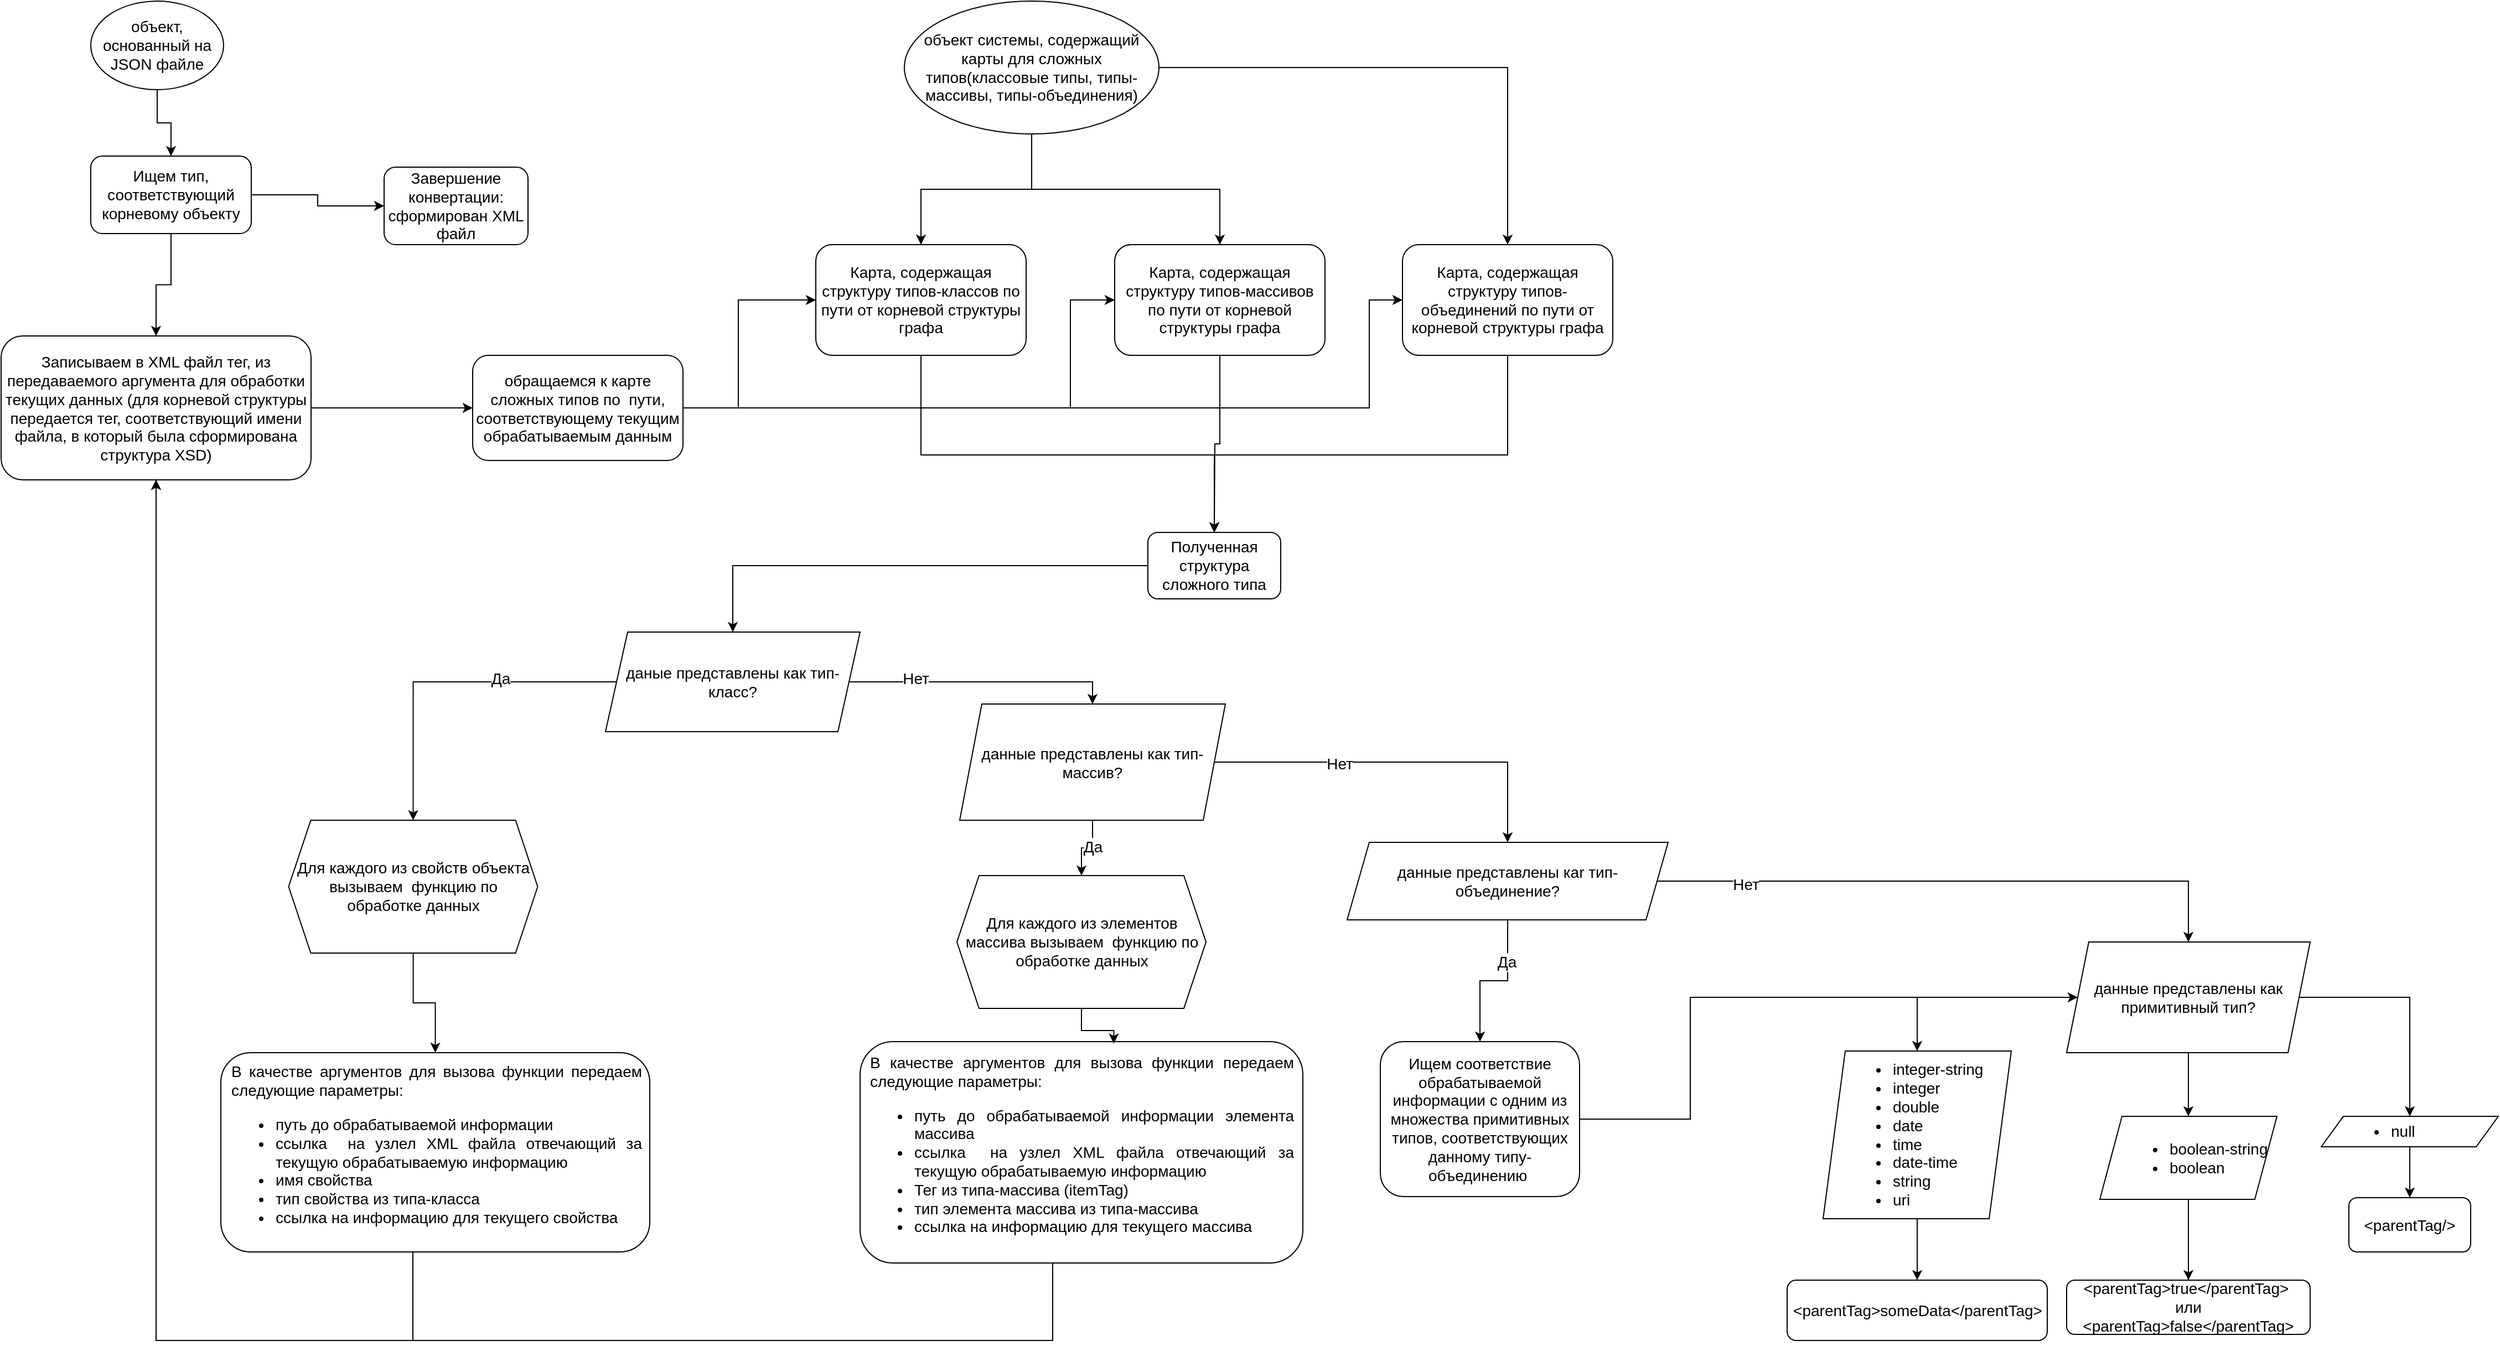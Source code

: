 <mxfile version="24.4.2" type="github">
  <diagram name="Page-1" id="19chcCCTZoaIUuIzNunD">
    <mxGraphModel dx="1436" dy="1905" grid="1" gridSize="10" guides="1" tooltips="1" connect="1" arrows="1" fold="1" page="1" pageScale="1" pageWidth="827" pageHeight="1169" math="0" shadow="0">
      <root>
        <mxCell id="0" />
        <mxCell id="1" parent="0" />
        <mxCell id="xi3BtAnc_ptn9nS7GfHm-33" style="edgeStyle=orthogonalEdgeStyle;rounded=0;orthogonalLoop=1;jettySize=auto;html=1;entryX=0.5;entryY=0;entryDx=0;entryDy=0;fontSize=14;" edge="1" parent="1" source="xi3BtAnc_ptn9nS7GfHm-2" target="xi3BtAnc_ptn9nS7GfHm-34">
          <mxGeometry relative="1" as="geometry">
            <mxPoint x="1110" y="170" as="targetPoint" />
          </mxGeometry>
        </mxCell>
        <mxCell id="xi3BtAnc_ptn9nS7GfHm-2" value="объект, основанный на JSON файле" style="ellipse;whiteSpace=wrap;html=1;fontSize=14;" vertex="1" parent="1">
          <mxGeometry x="215" y="-100" width="120" height="80" as="geometry" />
        </mxCell>
        <mxCell id="xi3BtAnc_ptn9nS7GfHm-39" style="edgeStyle=orthogonalEdgeStyle;rounded=0;orthogonalLoop=1;jettySize=auto;html=1;fontSize=14;" edge="1" parent="1" source="xi3BtAnc_ptn9nS7GfHm-32" target="xi3BtAnc_ptn9nS7GfHm-37">
          <mxGeometry relative="1" as="geometry" />
        </mxCell>
        <mxCell id="xi3BtAnc_ptn9nS7GfHm-40" style="edgeStyle=orthogonalEdgeStyle;rounded=0;orthogonalLoop=1;jettySize=auto;html=1;entryX=0.5;entryY=0;entryDx=0;entryDy=0;fontSize=14;" edge="1" parent="1" source="xi3BtAnc_ptn9nS7GfHm-32" target="xi3BtAnc_ptn9nS7GfHm-38">
          <mxGeometry relative="1" as="geometry" />
        </mxCell>
        <mxCell id="xi3BtAnc_ptn9nS7GfHm-65" style="edgeStyle=orthogonalEdgeStyle;rounded=0;orthogonalLoop=1;jettySize=auto;html=1;fontSize=14;" edge="1" parent="1" source="xi3BtAnc_ptn9nS7GfHm-32" target="xi3BtAnc_ptn9nS7GfHm-36">
          <mxGeometry relative="1" as="geometry" />
        </mxCell>
        <mxCell id="xi3BtAnc_ptn9nS7GfHm-32" value="объект системы, содержащий карты для сложных типов(классовые типы, типы-массивы, типы-объединения)" style="ellipse;whiteSpace=wrap;html=1;fontSize=14;" vertex="1" parent="1">
          <mxGeometry x="950" y="-100" width="230" height="120" as="geometry" />
        </mxCell>
        <mxCell id="xi3BtAnc_ptn9nS7GfHm-82" style="edgeStyle=orthogonalEdgeStyle;rounded=0;orthogonalLoop=1;jettySize=auto;html=1;entryX=0.5;entryY=0;entryDx=0;entryDy=0;fontSize=14;" edge="1" parent="1" source="xi3BtAnc_ptn9nS7GfHm-34" target="xi3BtAnc_ptn9nS7GfHm-81">
          <mxGeometry relative="1" as="geometry" />
        </mxCell>
        <mxCell id="xi3BtAnc_ptn9nS7GfHm-117" style="edgeStyle=orthogonalEdgeStyle;rounded=0;orthogonalLoop=1;jettySize=auto;html=1;entryX=0;entryY=0.5;entryDx=0;entryDy=0;fontSize=14;" edge="1" parent="1" source="xi3BtAnc_ptn9nS7GfHm-34" target="xi3BtAnc_ptn9nS7GfHm-118">
          <mxGeometry relative="1" as="geometry">
            <mxPoint x="490" y="80" as="targetPoint" />
          </mxGeometry>
        </mxCell>
        <mxCell id="xi3BtAnc_ptn9nS7GfHm-34" value="Ищем тип, соответствующий корневому объекту" style="rounded=1;whiteSpace=wrap;html=1;fontSize=14;" vertex="1" parent="1">
          <mxGeometry x="215" y="40" width="145" height="70" as="geometry" />
        </mxCell>
        <mxCell id="xi3BtAnc_ptn9nS7GfHm-69" style="edgeStyle=orthogonalEdgeStyle;rounded=0;orthogonalLoop=1;jettySize=auto;html=1;entryX=0.5;entryY=0;entryDx=0;entryDy=0;fontSize=14;" edge="1" parent="1" source="xi3BtAnc_ptn9nS7GfHm-36" target="xi3BtAnc_ptn9nS7GfHm-70">
          <mxGeometry relative="1" as="geometry">
            <mxPoint x="990" y="370" as="targetPoint" />
            <Array as="points">
              <mxPoint x="965" y="310" />
              <mxPoint x="1230" y="310" />
            </Array>
          </mxGeometry>
        </mxCell>
        <mxCell id="xi3BtAnc_ptn9nS7GfHm-36" value="Карта, содержащая структуру типов-классов по пути от корневой структуры графа" style="rounded=1;whiteSpace=wrap;html=1;fontSize=14;" vertex="1" parent="1">
          <mxGeometry x="870" y="120" width="190" height="100" as="geometry" />
        </mxCell>
        <mxCell id="xi3BtAnc_ptn9nS7GfHm-71" style="edgeStyle=orthogonalEdgeStyle;rounded=0;orthogonalLoop=1;jettySize=auto;html=1;fontSize=14;" edge="1" parent="1" source="xi3BtAnc_ptn9nS7GfHm-37">
          <mxGeometry relative="1" as="geometry">
            <mxPoint x="1230" y="380" as="targetPoint" />
          </mxGeometry>
        </mxCell>
        <mxCell id="xi3BtAnc_ptn9nS7GfHm-37" value="Карта, содержащая структуру типов-массивов по пути от корневой структуры графа" style="rounded=1;whiteSpace=wrap;html=1;fontSize=14;" vertex="1" parent="1">
          <mxGeometry x="1140" y="120" width="190" height="100" as="geometry" />
        </mxCell>
        <mxCell id="xi3BtAnc_ptn9nS7GfHm-73" style="edgeStyle=orthogonalEdgeStyle;rounded=0;orthogonalLoop=1;jettySize=auto;html=1;entryX=0.5;entryY=0;entryDx=0;entryDy=0;fontSize=14;" edge="1" parent="1" source="xi3BtAnc_ptn9nS7GfHm-38" target="xi3BtAnc_ptn9nS7GfHm-70">
          <mxGeometry relative="1" as="geometry">
            <Array as="points">
              <mxPoint x="1495" y="310" />
              <mxPoint x="1230" y="310" />
            </Array>
          </mxGeometry>
        </mxCell>
        <mxCell id="xi3BtAnc_ptn9nS7GfHm-38" value="Карта, содержащая структуру типов-объединений по пути от корневой структуры графа" style="rounded=1;whiteSpace=wrap;html=1;fontSize=14;" vertex="1" parent="1">
          <mxGeometry x="1400" y="120" width="190" height="100" as="geometry" />
        </mxCell>
        <mxCell id="xi3BtAnc_ptn9nS7GfHm-46" style="edgeStyle=orthogonalEdgeStyle;rounded=0;orthogonalLoop=1;jettySize=auto;html=1;entryX=0.5;entryY=0;entryDx=0;entryDy=0;fontSize=14;" edge="1" parent="1" source="xi3BtAnc_ptn9nS7GfHm-42" target="xi3BtAnc_ptn9nS7GfHm-85">
          <mxGeometry relative="1" as="geometry">
            <mxPoint x="420" y="640" as="targetPoint" />
          </mxGeometry>
        </mxCell>
        <mxCell id="xi3BtAnc_ptn9nS7GfHm-76" value="Да" style="edgeLabel;html=1;align=center;verticalAlign=middle;resizable=0;points=[];fontSize=14;" vertex="1" connectable="0" parent="xi3BtAnc_ptn9nS7GfHm-46">
          <mxGeometry x="-0.319" y="-3" relative="1" as="geometry">
            <mxPoint as="offset" />
          </mxGeometry>
        </mxCell>
        <mxCell id="xi3BtAnc_ptn9nS7GfHm-77" style="edgeStyle=orthogonalEdgeStyle;rounded=0;orthogonalLoop=1;jettySize=auto;html=1;entryX=0.5;entryY=0;entryDx=0;entryDy=0;fontSize=14;" edge="1" parent="1" source="xi3BtAnc_ptn9nS7GfHm-42" target="xi3BtAnc_ptn9nS7GfHm-43">
          <mxGeometry relative="1" as="geometry" />
        </mxCell>
        <mxCell id="xi3BtAnc_ptn9nS7GfHm-78" value="Нет" style="edgeLabel;html=1;align=center;verticalAlign=middle;resizable=0;points=[];fontSize=14;" vertex="1" connectable="0" parent="xi3BtAnc_ptn9nS7GfHm-77">
          <mxGeometry x="-0.503" y="3" relative="1" as="geometry">
            <mxPoint as="offset" />
          </mxGeometry>
        </mxCell>
        <mxCell id="xi3BtAnc_ptn9nS7GfHm-42" value="даные представлены как тип-класс?" style="shape=parallelogram;perimeter=parallelogramPerimeter;whiteSpace=wrap;html=1;fixedSize=1;fontSize=14;" vertex="1" parent="1">
          <mxGeometry x="680" y="470" width="230" height="90" as="geometry" />
        </mxCell>
        <mxCell id="xi3BtAnc_ptn9nS7GfHm-79" style="edgeStyle=orthogonalEdgeStyle;rounded=0;orthogonalLoop=1;jettySize=auto;html=1;entryX=0.5;entryY=0;entryDx=0;entryDy=0;fontSize=14;" edge="1" parent="1" source="xi3BtAnc_ptn9nS7GfHm-43" target="xi3BtAnc_ptn9nS7GfHm-63">
          <mxGeometry relative="1" as="geometry" />
        </mxCell>
        <mxCell id="xi3BtAnc_ptn9nS7GfHm-80" value="Нет" style="edgeLabel;html=1;align=center;verticalAlign=middle;resizable=0;points=[];fontSize=14;" vertex="1" connectable="0" parent="xi3BtAnc_ptn9nS7GfHm-79">
          <mxGeometry x="-0.333" y="-1" relative="1" as="geometry">
            <mxPoint as="offset" />
          </mxGeometry>
        </mxCell>
        <mxCell id="xi3BtAnc_ptn9nS7GfHm-92" style="edgeStyle=orthogonalEdgeStyle;rounded=0;orthogonalLoop=1;jettySize=auto;html=1;entryX=0.5;entryY=0;entryDx=0;entryDy=0;fontSize=14;" edge="1" parent="1" source="xi3BtAnc_ptn9nS7GfHm-43" target="xi3BtAnc_ptn9nS7GfHm-91">
          <mxGeometry relative="1" as="geometry" />
        </mxCell>
        <mxCell id="xi3BtAnc_ptn9nS7GfHm-116" value="Да" style="edgeLabel;html=1;align=center;verticalAlign=middle;resizable=0;points=[];fontSize=14;" vertex="1" connectable="0" parent="xi3BtAnc_ptn9nS7GfHm-92">
          <mxGeometry x="-0.169" y="-1" relative="1" as="geometry">
            <mxPoint as="offset" />
          </mxGeometry>
        </mxCell>
        <mxCell id="xi3BtAnc_ptn9nS7GfHm-43" value="данные представлены как тип-массив?" style="shape=parallelogram;perimeter=parallelogramPerimeter;whiteSpace=wrap;html=1;fixedSize=1;fontSize=14;" vertex="1" parent="1">
          <mxGeometry x="1000" y="535" width="240" height="105" as="geometry" />
        </mxCell>
        <mxCell id="xi3BtAnc_ptn9nS7GfHm-60" style="edgeStyle=orthogonalEdgeStyle;rounded=0;orthogonalLoop=1;jettySize=auto;html=1;entryX=0;entryY=0.5;entryDx=0;entryDy=0;fontSize=14;" edge="1" parent="1" source="xi3BtAnc_ptn9nS7GfHm-55" target="xi3BtAnc_ptn9nS7GfHm-36">
          <mxGeometry relative="1" as="geometry">
            <Array as="points">
              <mxPoint x="800" y="268" />
              <mxPoint x="800" y="170" />
            </Array>
          </mxGeometry>
        </mxCell>
        <mxCell id="xi3BtAnc_ptn9nS7GfHm-66" style="edgeStyle=orthogonalEdgeStyle;rounded=0;orthogonalLoop=1;jettySize=auto;html=1;exitX=1;exitY=0.5;exitDx=0;exitDy=0;entryX=0;entryY=0.5;entryDx=0;entryDy=0;fontSize=14;" edge="1" parent="1" source="xi3BtAnc_ptn9nS7GfHm-55" target="xi3BtAnc_ptn9nS7GfHm-37">
          <mxGeometry relative="1" as="geometry">
            <Array as="points">
              <mxPoint x="1100" y="268" />
              <mxPoint x="1100" y="170" />
            </Array>
          </mxGeometry>
        </mxCell>
        <mxCell id="xi3BtAnc_ptn9nS7GfHm-67" style="edgeStyle=orthogonalEdgeStyle;rounded=0;orthogonalLoop=1;jettySize=auto;html=1;entryX=0;entryY=0.5;entryDx=0;entryDy=0;fontSize=14;" edge="1" parent="1" source="xi3BtAnc_ptn9nS7GfHm-55" target="xi3BtAnc_ptn9nS7GfHm-38">
          <mxGeometry relative="1" as="geometry">
            <Array as="points">
              <mxPoint x="1370" y="268" />
              <mxPoint x="1370" y="170" />
            </Array>
          </mxGeometry>
        </mxCell>
        <mxCell id="xi3BtAnc_ptn9nS7GfHm-55" value="обращаемся к карте сложных типов по&amp;nbsp; пути, соответствующему текущим обрабатываемым данным" style="rounded=1;whiteSpace=wrap;html=1;fontSize=14;" vertex="1" parent="1">
          <mxGeometry x="560" y="220" width="190" height="95" as="geometry" />
        </mxCell>
        <mxCell id="xi3BtAnc_ptn9nS7GfHm-97" style="edgeStyle=orthogonalEdgeStyle;rounded=0;orthogonalLoop=1;jettySize=auto;html=1;fontSize=14;" edge="1" parent="1" source="xi3BtAnc_ptn9nS7GfHm-63" target="xi3BtAnc_ptn9nS7GfHm-96">
          <mxGeometry relative="1" as="geometry" />
        </mxCell>
        <mxCell id="xi3BtAnc_ptn9nS7GfHm-114" value="Да" style="edgeLabel;html=1;align=center;verticalAlign=middle;resizable=0;points=[];fontSize=14;" vertex="1" connectable="0" parent="xi3BtAnc_ptn9nS7GfHm-97">
          <mxGeometry x="-0.445" y="-1" relative="1" as="geometry">
            <mxPoint as="offset" />
          </mxGeometry>
        </mxCell>
        <mxCell id="xi3BtAnc_ptn9nS7GfHm-100" style="edgeStyle=orthogonalEdgeStyle;rounded=0;orthogonalLoop=1;jettySize=auto;html=1;entryX=0.5;entryY=0;entryDx=0;entryDy=0;fontSize=14;" edge="1" parent="1" source="xi3BtAnc_ptn9nS7GfHm-63" target="xi3BtAnc_ptn9nS7GfHm-101">
          <mxGeometry relative="1" as="geometry">
            <mxPoint x="1750" y="710" as="targetPoint" />
          </mxGeometry>
        </mxCell>
        <mxCell id="xi3BtAnc_ptn9nS7GfHm-115" value="Нет" style="edgeLabel;html=1;align=center;verticalAlign=middle;resizable=0;points=[];fontSize=14;" vertex="1" connectable="0" parent="xi3BtAnc_ptn9nS7GfHm-100">
          <mxGeometry x="-0.703" y="-3" relative="1" as="geometry">
            <mxPoint as="offset" />
          </mxGeometry>
        </mxCell>
        <mxCell id="xi3BtAnc_ptn9nS7GfHm-63" value="данные представлены каr тип-объединение?" style="shape=parallelogram;perimeter=parallelogramPerimeter;whiteSpace=wrap;html=1;fixedSize=1;fontSize=14;" vertex="1" parent="1">
          <mxGeometry x="1350" y="660" width="290" height="70" as="geometry" />
        </mxCell>
        <mxCell id="xi3BtAnc_ptn9nS7GfHm-75" style="edgeStyle=orthogonalEdgeStyle;rounded=0;orthogonalLoop=1;jettySize=auto;html=1;fontSize=14;" edge="1" parent="1" source="xi3BtAnc_ptn9nS7GfHm-70" target="xi3BtAnc_ptn9nS7GfHm-42">
          <mxGeometry relative="1" as="geometry" />
        </mxCell>
        <mxCell id="xi3BtAnc_ptn9nS7GfHm-70" value="Полученная структура сложного типа" style="rounded=1;whiteSpace=wrap;html=1;fontSize=14;" vertex="1" parent="1">
          <mxGeometry x="1170" y="380" width="120" height="60" as="geometry" />
        </mxCell>
        <mxCell id="xi3BtAnc_ptn9nS7GfHm-83" style="edgeStyle=orthogonalEdgeStyle;rounded=0;orthogonalLoop=1;jettySize=auto;html=1;entryX=0;entryY=0.5;entryDx=0;entryDy=0;fontSize=14;" edge="1" parent="1" source="xi3BtAnc_ptn9nS7GfHm-81" target="xi3BtAnc_ptn9nS7GfHm-55">
          <mxGeometry relative="1" as="geometry" />
        </mxCell>
        <mxCell id="xi3BtAnc_ptn9nS7GfHm-81" value="Записываем в XML файл тег, из передаваемого аргумента для обработки текущих данных (для корневой структуры передается тег, соответствующий имени файла, в который была сформирована структура XSD)" style="rounded=1;whiteSpace=wrap;html=1;fontSize=14;" vertex="1" parent="1">
          <mxGeometry x="134" y="202.5" width="280" height="130" as="geometry" />
        </mxCell>
        <mxCell id="xi3BtAnc_ptn9nS7GfHm-86" style="edgeStyle=orthogonalEdgeStyle;rounded=0;orthogonalLoop=1;jettySize=auto;html=1;fontSize=14;" edge="1" parent="1" source="xi3BtAnc_ptn9nS7GfHm-85" target="xi3BtAnc_ptn9nS7GfHm-87">
          <mxGeometry relative="1" as="geometry">
            <mxPoint x="447.5" y="880" as="targetPoint" />
          </mxGeometry>
        </mxCell>
        <mxCell id="xi3BtAnc_ptn9nS7GfHm-85" value="Для каждого из свойств объекта вызываем&amp;nbsp; функцию по обработке данных" style="shape=hexagon;perimeter=hexagonPerimeter2;whiteSpace=wrap;html=1;fixedSize=1;fontSize=14;" vertex="1" parent="1">
          <mxGeometry x="393.75" y="640" width="225" height="120" as="geometry" />
        </mxCell>
        <mxCell id="xi3BtAnc_ptn9nS7GfHm-88" style="edgeStyle=orthogonalEdgeStyle;rounded=0;orthogonalLoop=1;jettySize=auto;html=1;entryX=0.5;entryY=1;entryDx=0;entryDy=0;fontSize=14;" edge="1" parent="1" source="xi3BtAnc_ptn9nS7GfHm-87" target="xi3BtAnc_ptn9nS7GfHm-81">
          <mxGeometry relative="1" as="geometry">
            <Array as="points">
              <mxPoint x="506" y="1110" />
              <mxPoint x="274" y="1110" />
            </Array>
          </mxGeometry>
        </mxCell>
        <mxCell id="xi3BtAnc_ptn9nS7GfHm-87" value="&lt;div style=&quot;text-align: justify; font-size: 14px;&quot;&gt;&lt;span style=&quot;background-color: initial; font-size: 14px;&quot;&gt;В качестве аргументов для вызова функции передаем следующие параметры:&lt;/span&gt;&lt;/div&gt;&lt;div style=&quot;font-size: 14px;&quot;&gt;&lt;ul style=&quot;font-size: 14px;&quot;&gt;&lt;li style=&quot;text-align: justify; font-size: 14px;&quot;&gt;путь до обрабатываемой информации&lt;/li&gt;&lt;li style=&quot;text-align: justify; font-size: 14px;&quot;&gt;ссылка&amp;nbsp; на узлел XML файла отвечающий за текущую обрабатываемую информацию&lt;/li&gt;&lt;li style=&quot;text-align: justify; font-size: 14px;&quot;&gt;имя свойства&lt;/li&gt;&lt;li style=&quot;text-align: justify; font-size: 14px;&quot;&gt;тип свойства из типа-класса&lt;/li&gt;&lt;li style=&quot;text-align: justify; font-size: 14px;&quot;&gt;ссылка на информацию для текущего свойства&lt;/li&gt;&lt;/ul&gt;&lt;/div&gt;" style="rounded=1;whiteSpace=wrap;html=1;spacingLeft=8;spacingRight=7;fontSize=14;" vertex="1" parent="1">
          <mxGeometry x="332.5" y="850" width="387.5" height="180" as="geometry" />
        </mxCell>
        <mxCell id="xi3BtAnc_ptn9nS7GfHm-91" value="Для каждого из элементов массива вызываем&amp;nbsp; функцию по обработке данных" style="shape=hexagon;perimeter=hexagonPerimeter2;whiteSpace=wrap;html=1;fixedSize=1;fontSize=14;" vertex="1" parent="1">
          <mxGeometry x="997.5" y="690" width="225" height="120" as="geometry" />
        </mxCell>
        <mxCell id="xi3BtAnc_ptn9nS7GfHm-95" style="edgeStyle=orthogonalEdgeStyle;rounded=0;orthogonalLoop=1;jettySize=auto;html=1;entryX=0.5;entryY=1;entryDx=0;entryDy=0;fontSize=14;" edge="1" parent="1" source="xi3BtAnc_ptn9nS7GfHm-93" target="xi3BtAnc_ptn9nS7GfHm-81">
          <mxGeometry relative="1" as="geometry">
            <Array as="points">
              <mxPoint x="1084" y="1110" />
              <mxPoint x="274" y="1110" />
            </Array>
          </mxGeometry>
        </mxCell>
        <mxCell id="xi3BtAnc_ptn9nS7GfHm-93" value="&lt;div style=&quot;text-align: justify; font-size: 14px;&quot;&gt;&lt;span style=&quot;background-color: initial; font-size: 14px;&quot;&gt;В качестве аргументов для вызова функции передаем следующие параметры:&lt;/span&gt;&lt;/div&gt;&lt;div style=&quot;font-size: 14px;&quot;&gt;&lt;ul style=&quot;font-size: 14px;&quot;&gt;&lt;li style=&quot;text-align: justify; font-size: 14px;&quot;&gt;путь до обрабатываемой информации элемента массива&lt;/li&gt;&lt;li style=&quot;text-align: justify; font-size: 14px;&quot;&gt;ссылка&amp;nbsp; на узлел XML файла отвечающий за текущую обрабатываемую информацию&lt;/li&gt;&lt;li style=&quot;text-align: justify; font-size: 14px;&quot;&gt;Тег из типа-массива (itemTag)&lt;/li&gt;&lt;li style=&quot;text-align: justify; font-size: 14px;&quot;&gt;тип элемента массива из типа-массива&lt;/li&gt;&lt;li style=&quot;text-align: justify; font-size: 14px;&quot;&gt;ссылка на информацию для текущего массива&lt;/li&gt;&lt;/ul&gt;&lt;/div&gt;" style="rounded=1;whiteSpace=wrap;html=1;spacingLeft=8;spacingRight=7;fontSize=14;" vertex="1" parent="1">
          <mxGeometry x="910" y="840" width="400" height="200" as="geometry" />
        </mxCell>
        <mxCell id="xi3BtAnc_ptn9nS7GfHm-94" style="edgeStyle=orthogonalEdgeStyle;rounded=0;orthogonalLoop=1;jettySize=auto;html=1;entryX=0.573;entryY=0.009;entryDx=0;entryDy=0;entryPerimeter=0;fontSize=14;" edge="1" parent="1" source="xi3BtAnc_ptn9nS7GfHm-91" target="xi3BtAnc_ptn9nS7GfHm-93">
          <mxGeometry relative="1" as="geometry" />
        </mxCell>
        <mxCell id="xi3BtAnc_ptn9nS7GfHm-119" style="edgeStyle=orthogonalEdgeStyle;rounded=0;orthogonalLoop=1;jettySize=auto;html=1;entryX=0;entryY=0.5;entryDx=0;entryDy=0;fontSize=14;" edge="1" parent="1" source="xi3BtAnc_ptn9nS7GfHm-96" target="xi3BtAnc_ptn9nS7GfHm-101">
          <mxGeometry relative="1" as="geometry">
            <Array as="points">
              <mxPoint x="1660" y="910" />
              <mxPoint x="1660" y="800" />
            </Array>
          </mxGeometry>
        </mxCell>
        <mxCell id="xi3BtAnc_ptn9nS7GfHm-96" value="Ищем соответствие обрабатываемой информации с одним из множества примитивных типов, соответствующих данному типу-объединению&amp;nbsp;" style="rounded=1;whiteSpace=wrap;html=1;fontSize=14;" vertex="1" parent="1">
          <mxGeometry x="1380" y="840" width="180" height="140" as="geometry" />
        </mxCell>
        <mxCell id="xi3BtAnc_ptn9nS7GfHm-102" style="edgeStyle=orthogonalEdgeStyle;rounded=0;orthogonalLoop=1;jettySize=auto;html=1;entryX=0.5;entryY=0;entryDx=0;entryDy=0;fontSize=14;" edge="1" parent="1" source="xi3BtAnc_ptn9nS7GfHm-101" target="xi3BtAnc_ptn9nS7GfHm-103">
          <mxGeometry relative="1" as="geometry">
            <mxPoint x="1830" y="920" as="targetPoint" />
          </mxGeometry>
        </mxCell>
        <mxCell id="xi3BtAnc_ptn9nS7GfHm-107" style="edgeStyle=orthogonalEdgeStyle;rounded=0;orthogonalLoop=1;jettySize=auto;html=1;fontSize=14;" edge="1" parent="1" source="xi3BtAnc_ptn9nS7GfHm-101" target="xi3BtAnc_ptn9nS7GfHm-106">
          <mxGeometry relative="1" as="geometry" />
        </mxCell>
        <mxCell id="xi3BtAnc_ptn9nS7GfHm-111" style="edgeStyle=orthogonalEdgeStyle;rounded=0;orthogonalLoop=1;jettySize=auto;html=1;entryX=0.5;entryY=0;entryDx=0;entryDy=0;fontSize=14;" edge="1" parent="1" source="xi3BtAnc_ptn9nS7GfHm-101" target="xi3BtAnc_ptn9nS7GfHm-110">
          <mxGeometry relative="1" as="geometry" />
        </mxCell>
        <mxCell id="xi3BtAnc_ptn9nS7GfHm-101" value="данные представлены как примитивный тип?" style="shape=parallelogram;perimeter=parallelogramPerimeter;whiteSpace=wrap;html=1;fixedSize=1;fontSize=14;" vertex="1" parent="1">
          <mxGeometry x="2000" y="750" width="220" height="100" as="geometry" />
        </mxCell>
        <mxCell id="xi3BtAnc_ptn9nS7GfHm-105" style="edgeStyle=orthogonalEdgeStyle;rounded=0;orthogonalLoop=1;jettySize=auto;html=1;entryX=0.5;entryY=0;entryDx=0;entryDy=0;fontSize=14;" edge="1" parent="1" source="xi3BtAnc_ptn9nS7GfHm-103" target="xi3BtAnc_ptn9nS7GfHm-104">
          <mxGeometry relative="1" as="geometry" />
        </mxCell>
        <mxCell id="xi3BtAnc_ptn9nS7GfHm-103" value="&lt;ul style=&quot;font-size: 14px;&quot;&gt;&lt;li style=&quot;font-size: 14px;&quot;&gt;integer-string&lt;/li&gt;&lt;li style=&quot;font-size: 14px;&quot;&gt;integer&lt;/li&gt;&lt;li style=&quot;font-size: 14px;&quot;&gt;double&lt;/li&gt;&lt;li style=&quot;font-size: 14px;&quot;&gt;date&lt;/li&gt;&lt;li style=&quot;font-size: 14px;&quot;&gt;time&lt;/li&gt;&lt;li style=&quot;font-size: 14px;&quot;&gt;date-time&lt;/li&gt;&lt;li style=&quot;font-size: 14px;&quot;&gt;string&lt;/li&gt;&lt;li style=&quot;font-size: 14px;&quot;&gt;uri&lt;/li&gt;&lt;/ul&gt;" style="shape=parallelogram;perimeter=parallelogramPerimeter;whiteSpace=wrap;html=1;fixedSize=1;align=left;spacingLeft=21;fontSize=14;" vertex="1" parent="1">
          <mxGeometry x="1780" y="848.5" width="170" height="151.5" as="geometry" />
        </mxCell>
        <mxCell id="xi3BtAnc_ptn9nS7GfHm-104" value="&amp;lt;parentTag&amp;gt;someData&amp;lt;/parentTag&amp;gt;" style="rounded=1;whiteSpace=wrap;html=1;fontSize=14;" vertex="1" parent="1">
          <mxGeometry x="1747.5" y="1055.5" width="235" height="54.5" as="geometry" />
        </mxCell>
        <mxCell id="xi3BtAnc_ptn9nS7GfHm-109" style="edgeStyle=orthogonalEdgeStyle;rounded=0;orthogonalLoop=1;jettySize=auto;html=1;entryX=0.5;entryY=0;entryDx=0;entryDy=0;fontSize=14;" edge="1" parent="1" source="xi3BtAnc_ptn9nS7GfHm-106" target="xi3BtAnc_ptn9nS7GfHm-108">
          <mxGeometry relative="1" as="geometry" />
        </mxCell>
        <mxCell id="xi3BtAnc_ptn9nS7GfHm-106" value="&lt;ul style=&quot;font-size: 14px;&quot;&gt;&lt;li style=&quot;font-size: 14px;&quot;&gt;boolean-string&lt;/li&gt;&lt;li style=&quot;font-size: 14px;&quot;&gt;boolean&lt;/li&gt;&lt;/ul&gt;" style="shape=parallelogram;perimeter=parallelogramPerimeter;whiteSpace=wrap;html=1;fixedSize=1;align=left;spacingLeft=21;fontSize=14;" vertex="1" parent="1">
          <mxGeometry x="2030" y="907.5" width="160" height="75" as="geometry" />
        </mxCell>
        <mxCell id="xi3BtAnc_ptn9nS7GfHm-108" value="&amp;lt;parentTag&amp;gt;true&amp;lt;/parentTag&amp;gt;&amp;nbsp;&lt;div style=&quot;font-size: 14px;&quot;&gt;или&lt;div style=&quot;font-size: 14px;&quot;&gt;&amp;lt;parentTag&amp;gt;false&amp;lt;/parentTag&amp;gt;&lt;br style=&quot;font-size: 14px;&quot;&gt;&lt;/div&gt;&lt;/div&gt;" style="rounded=1;whiteSpace=wrap;html=1;fontSize=14;" vertex="1" parent="1">
          <mxGeometry x="2000" y="1055.5" width="220" height="49" as="geometry" />
        </mxCell>
        <mxCell id="xi3BtAnc_ptn9nS7GfHm-113" style="edgeStyle=orthogonalEdgeStyle;rounded=0;orthogonalLoop=1;jettySize=auto;html=1;entryX=0.5;entryY=0;entryDx=0;entryDy=0;fontSize=14;" edge="1" parent="1" source="xi3BtAnc_ptn9nS7GfHm-110" target="xi3BtAnc_ptn9nS7GfHm-112">
          <mxGeometry relative="1" as="geometry" />
        </mxCell>
        <mxCell id="xi3BtAnc_ptn9nS7GfHm-110" value="&lt;ul style=&quot;font-size: 14px;&quot;&gt;&lt;li style=&quot;font-size: 14px;&quot;&gt;null&lt;/li&gt;&lt;/ul&gt;" style="shape=parallelogram;perimeter=parallelogramPerimeter;whiteSpace=wrap;html=1;fixedSize=1;align=left;spacingLeft=21;fontSize=14;" vertex="1" parent="1">
          <mxGeometry x="2230" y="907.5" width="160" height="27.5" as="geometry" />
        </mxCell>
        <mxCell id="xi3BtAnc_ptn9nS7GfHm-112" value="&amp;lt;parentTag/&amp;gt;" style="rounded=1;whiteSpace=wrap;html=1;fontSize=14;" vertex="1" parent="1">
          <mxGeometry x="2255" y="981" width="110" height="49" as="geometry" />
        </mxCell>
        <mxCell id="xi3BtAnc_ptn9nS7GfHm-118" value="Завершение конвертации: сформирован XML файл" style="rounded=1;whiteSpace=wrap;html=1;fontSize=14;" vertex="1" parent="1">
          <mxGeometry x="480" y="50" width="130" height="70" as="geometry" />
        </mxCell>
      </root>
    </mxGraphModel>
  </diagram>
</mxfile>
